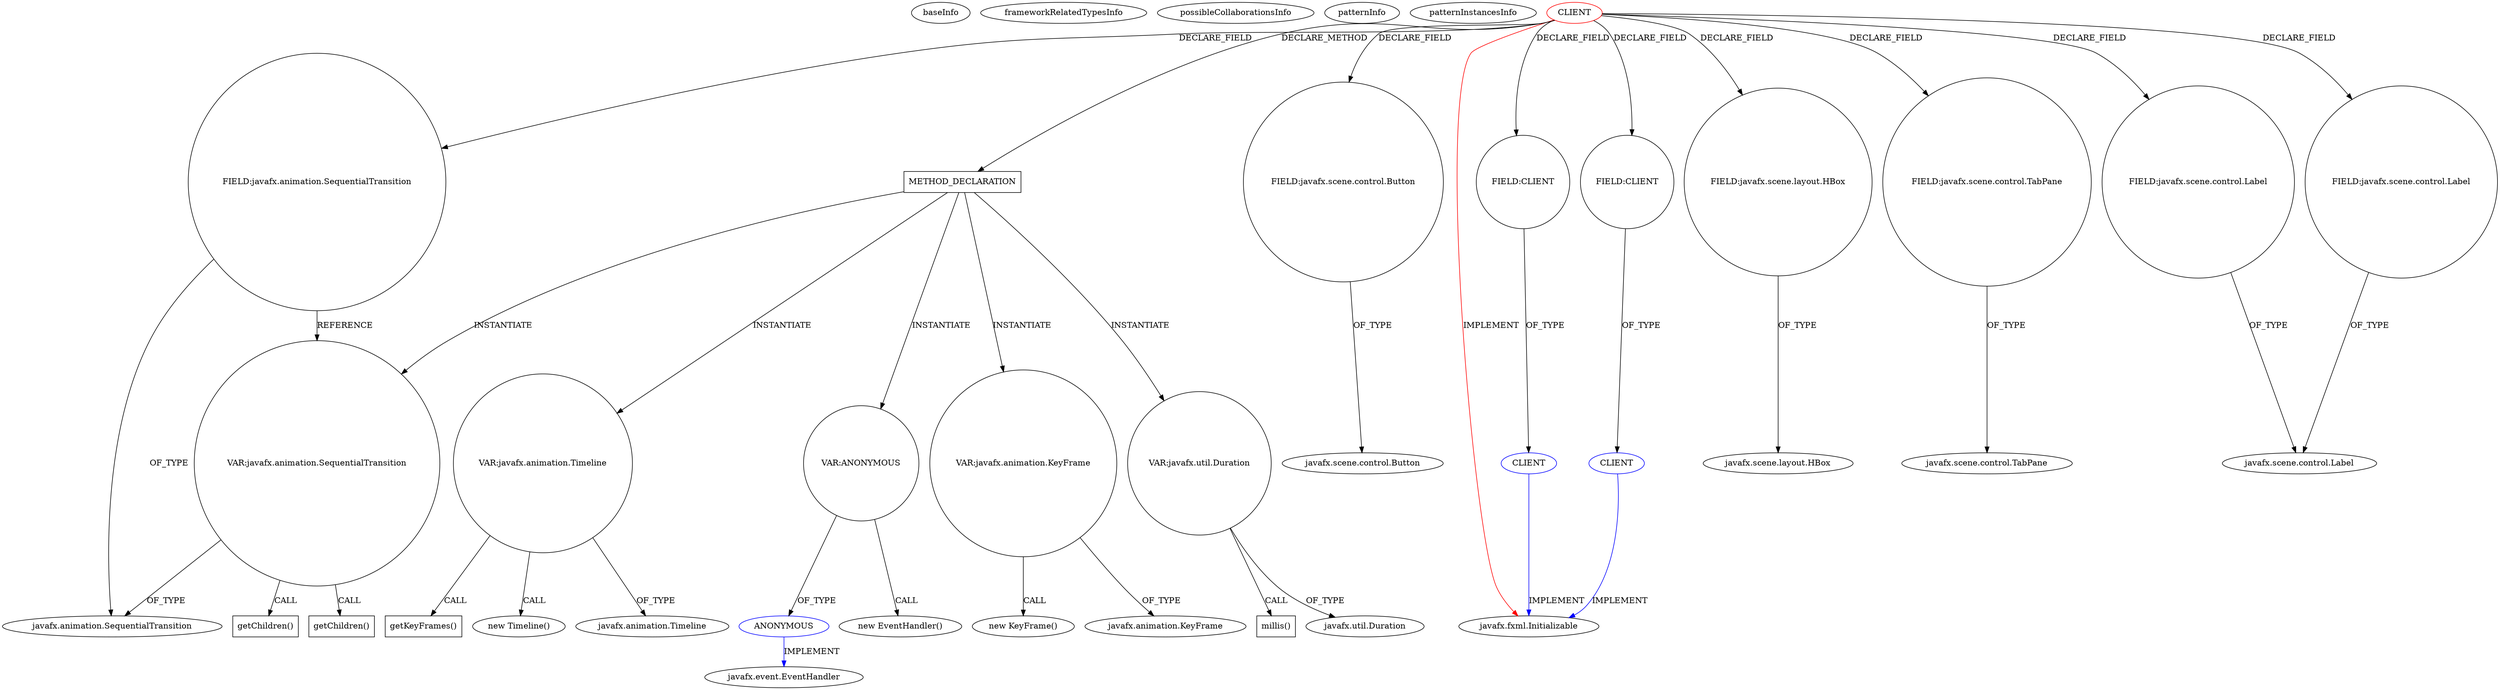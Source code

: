 digraph {
baseInfo[graphId=3807,category="pattern",isAnonymous=false,possibleRelation=true]
frameworkRelatedTypesInfo[0="javafx.fxml.Initializable"]
possibleCollaborationsInfo[0="3807~INSTANTIATION-CLIENT_METHOD_DECLARATION-~javafx.fxml.Initializable ~javafx.event.EventHandler ~false~true",1="3807~FIELD_TYPE_DECLARATION-~javafx.fxml.Initializable ~javafx.fxml.Initializable ~false~false",2="3807~FIELD_TYPE_DECLARATION-~javafx.fxml.Initializable ~javafx.fxml.Initializable ~false~false"]
patternInfo[frequency=2.0,patternRootClient=0]
patternInstancesInfo[0="mrempala-sp~/mrempala-sp/sp-master/src/application/VcSequencePreview.java~VcSequencePreview~3683",1="mrempala-sp~/mrempala-sp/sp-master/src/application/VcSequenceEditor.java~VcSequenceEditor~3686"]
7[label="javafx.animation.SequentialTransition",vertexType="FRAMEWORK_CLASS_TYPE",isFrameworkType=false]
6[label="FIELD:javafx.animation.SequentialTransition",vertexType="FIELD_DECLARATION",isFrameworkType=false,shape=circle]
0[label="CLIENT",vertexType="ROOT_CLIENT_CLASS_DECLARATION",isFrameworkType=false,color=red]
8[label="FIELD:javafx.scene.control.Button",vertexType="FIELD_DECLARATION",isFrameworkType=false,shape=circle]
28[label="FIELD:CLIENT",vertexType="FIELD_DECLARATION",isFrameworkType=false,shape=circle]
2[label="FIELD:CLIENT",vertexType="FIELD_DECLARATION",isFrameworkType=false,shape=circle]
1[label="javafx.fxml.Initializable",vertexType="FRAMEWORK_INTERFACE_TYPE",isFrameworkType=false]
24[label="FIELD:javafx.scene.layout.HBox",vertexType="FIELD_DECLARATION",isFrameworkType=false,shape=circle]
25[label="javafx.scene.layout.HBox",vertexType="FRAMEWORK_CLASS_TYPE",isFrameworkType=false]
38[label="METHOD_DECLARATION",vertexType="CLIENT_METHOD_DECLARATION",isFrameworkType=false,shape=box]
53[label="VAR:javafx.animation.Timeline",vertexType="VARIABLE_EXPRESION",isFrameworkType=false,shape=circle]
49[label="VAR:ANONYMOUS",vertexType="VARIABLE_EXPRESION",isFrameworkType=false,shape=circle]
50[label="ANONYMOUS",vertexType="REFERENCE_ANONYMOUS_DECLARATION",isFrameworkType=false,color=blue]
48[label="new EventHandler()",vertexType="CONSTRUCTOR_CALL",isFrameworkType=false]
56[label="getKeyFrames()",vertexType="INSIDE_CALL",isFrameworkType=false,shape=box]
43[label="VAR:javafx.animation.KeyFrame",vertexType="VARIABLE_EXPRESION",isFrameworkType=false,shape=circle]
42[label="new KeyFrame()",vertexType="CONSTRUCTOR_CALL",isFrameworkType=false]
51[label="javafx.event.EventHandler",vertexType="FRAMEWORK_INTERFACE_TYPE",isFrameworkType=false]
52[label="new Timeline()",vertexType="CONSTRUCTOR_CALL",isFrameworkType=false]
45[label="VAR:javafx.util.Duration",vertexType="VARIABLE_EXPRESION",isFrameworkType=false,shape=circle]
46[label="millis()",vertexType="INSIDE_CALL",isFrameworkType=false,shape=box]
44[label="javafx.animation.KeyFrame",vertexType="FRAMEWORK_CLASS_TYPE",isFrameworkType=false]
26[label="FIELD:javafx.scene.control.TabPane",vertexType="FIELD_DECLARATION",isFrameworkType=false,shape=circle]
27[label="javafx.scene.control.TabPane",vertexType="FRAMEWORK_CLASS_TYPE",isFrameworkType=false]
18[label="FIELD:javafx.scene.control.Label",vertexType="FIELD_DECLARATION",isFrameworkType=false,shape=circle]
17[label="javafx.scene.control.Label",vertexType="FRAMEWORK_CLASS_TYPE",isFrameworkType=false]
16[label="FIELD:javafx.scene.control.Label",vertexType="FIELD_DECLARATION",isFrameworkType=false,shape=circle]
9[label="javafx.scene.control.Button",vertexType="FRAMEWORK_CLASS_TYPE",isFrameworkType=false]
54[label="javafx.animation.Timeline",vertexType="FRAMEWORK_CLASS_TYPE",isFrameworkType=false]
39[label="VAR:javafx.animation.SequentialTransition",vertexType="VARIABLE_EXPRESION",isFrameworkType=false,shape=circle]
40[label="getChildren()",vertexType="INSIDE_CALL",isFrameworkType=false,shape=box]
58[label="getChildren()",vertexType="INSIDE_CALL",isFrameworkType=false,shape=box]
47[label="javafx.util.Duration",vertexType="FRAMEWORK_CLASS_TYPE",isFrameworkType=false]
3[label="CLIENT",vertexType="REFERENCE_CLIENT_CLASS_DECLARATION",isFrameworkType=false,color=blue]
29[label="CLIENT",vertexType="REFERENCE_CLIENT_CLASS_DECLARATION",isFrameworkType=false,color=blue]
2->3[label="OF_TYPE"]
43->42[label="CALL"]
50->51[label="IMPLEMENT",color=blue]
38->45[label="INSTANTIATE"]
45->47[label="OF_TYPE"]
29->1[label="IMPLEMENT",color=blue]
16->17[label="OF_TYPE"]
0->8[label="DECLARE_FIELD"]
18->17[label="OF_TYPE"]
39->40[label="CALL"]
3->1[label="IMPLEMENT",color=blue]
28->29[label="OF_TYPE"]
24->25[label="OF_TYPE"]
39->7[label="OF_TYPE"]
49->50[label="OF_TYPE"]
53->56[label="CALL"]
0->26[label="DECLARE_FIELD"]
8->9[label="OF_TYPE"]
39->58[label="CALL"]
38->53[label="INSTANTIATE"]
38->49[label="INSTANTIATE"]
0->18[label="DECLARE_FIELD"]
38->43[label="INSTANTIATE"]
49->48[label="CALL"]
0->2[label="DECLARE_FIELD"]
45->46[label="CALL"]
6->7[label="OF_TYPE"]
53->54[label="OF_TYPE"]
0->24[label="DECLARE_FIELD"]
43->44[label="OF_TYPE"]
6->39[label="REFERENCE"]
26->27[label="OF_TYPE"]
38->39[label="INSTANTIATE"]
53->52[label="CALL"]
0->38[label="DECLARE_METHOD"]
0->28[label="DECLARE_FIELD"]
0->1[label="IMPLEMENT",color=red]
0->6[label="DECLARE_FIELD"]
0->16[label="DECLARE_FIELD"]
}
